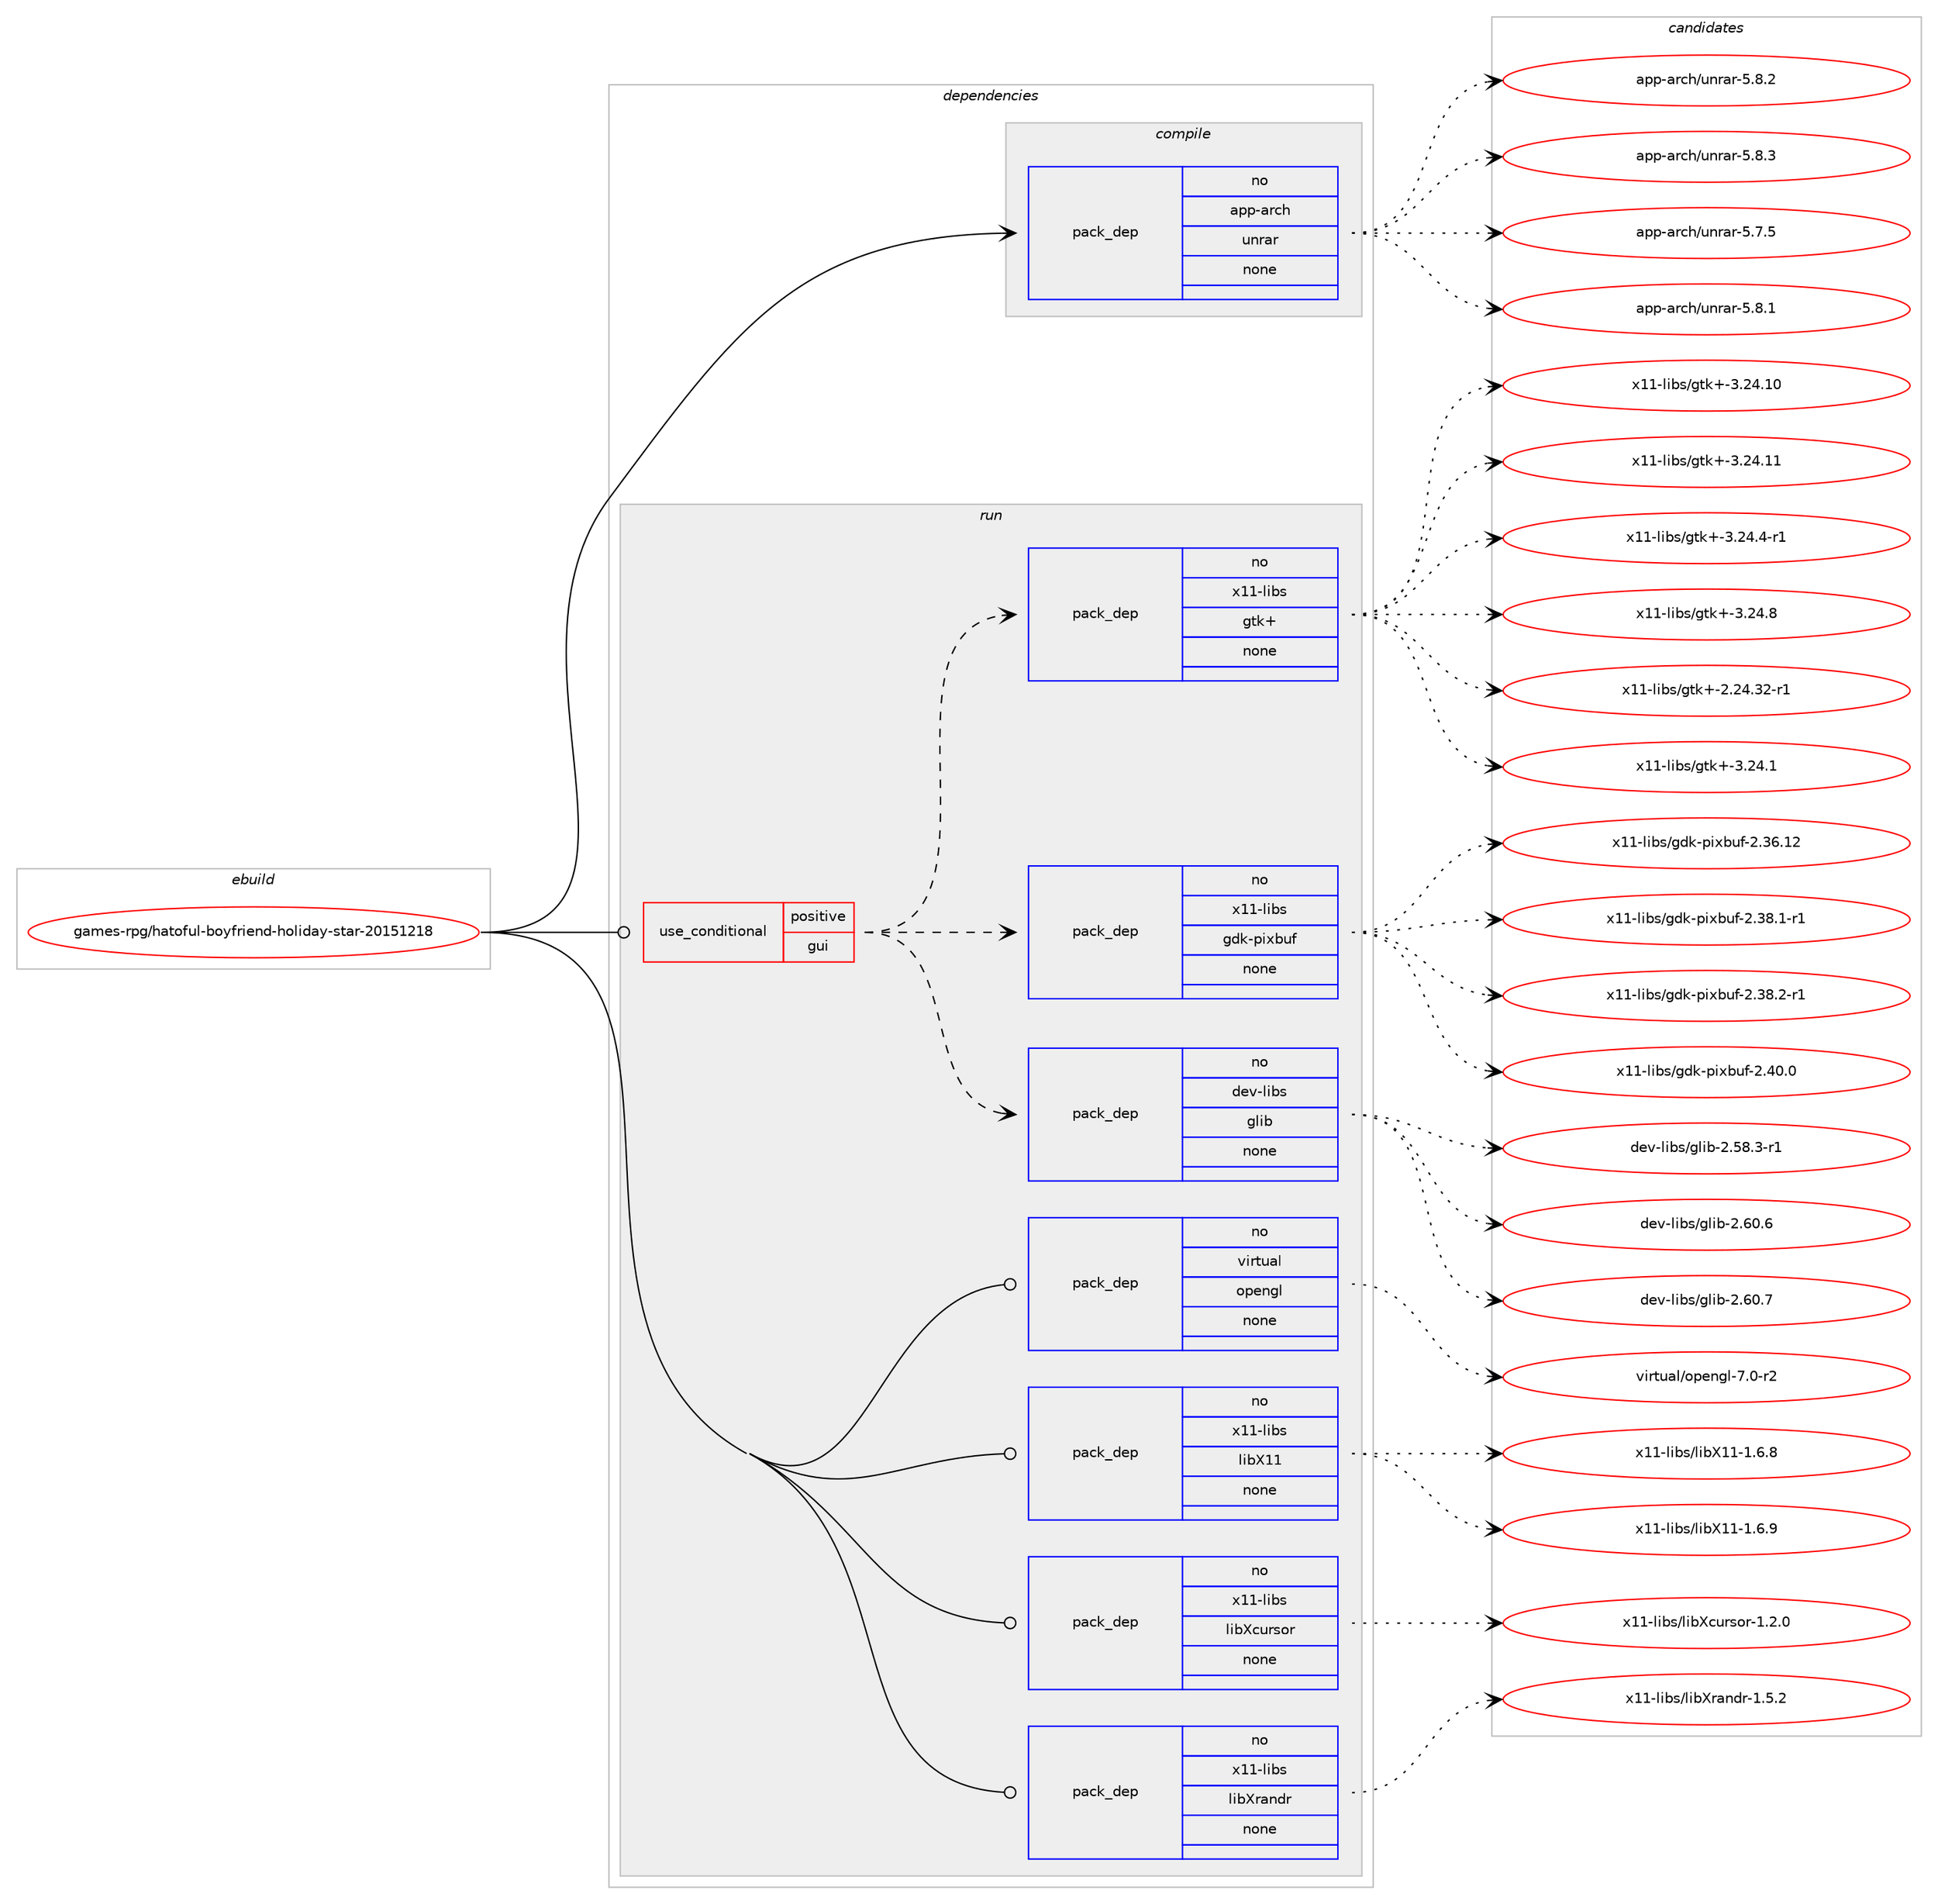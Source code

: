 digraph prolog {

# *************
# Graph options
# *************

newrank=true;
concentrate=true;
compound=true;
graph [rankdir=LR,fontname=Helvetica,fontsize=10,ranksep=1.5];#, ranksep=2.5, nodesep=0.2];
edge  [arrowhead=vee];
node  [fontname=Helvetica,fontsize=10];

# **********
# The ebuild
# **********

subgraph cluster_leftcol {
color=gray;
rank=same;
label=<<i>ebuild</i>>;
id [label="games-rpg/hatoful-boyfriend-holiday-star-20151218", color=red, width=4, href="../games-rpg/hatoful-boyfriend-holiday-star-20151218.svg"];
}

# ****************
# The dependencies
# ****************

subgraph cluster_midcol {
color=gray;
label=<<i>dependencies</i>>;
subgraph cluster_compile {
fillcolor="#eeeeee";
style=filled;
label=<<i>compile</i>>;
subgraph pack544947 {
dependency742558 [label=<<TABLE BORDER="0" CELLBORDER="1" CELLSPACING="0" CELLPADDING="4" WIDTH="220"><TR><TD ROWSPAN="6" CELLPADDING="30">pack_dep</TD></TR><TR><TD WIDTH="110">no</TD></TR><TR><TD>app-arch</TD></TR><TR><TD>unrar</TD></TR><TR><TD>none</TD></TR><TR><TD></TD></TR></TABLE>>, shape=none, color=blue];
}
id:e -> dependency742558:w [weight=20,style="solid",arrowhead="vee"];
}
subgraph cluster_compileandrun {
fillcolor="#eeeeee";
style=filled;
label=<<i>compile and run</i>>;
}
subgraph cluster_run {
fillcolor="#eeeeee";
style=filled;
label=<<i>run</i>>;
subgraph cond185100 {
dependency742559 [label=<<TABLE BORDER="0" CELLBORDER="1" CELLSPACING="0" CELLPADDING="4"><TR><TD ROWSPAN="3" CELLPADDING="10">use_conditional</TD></TR><TR><TD>positive</TD></TR><TR><TD>gui</TD></TR></TABLE>>, shape=none, color=red];
subgraph pack544948 {
dependency742560 [label=<<TABLE BORDER="0" CELLBORDER="1" CELLSPACING="0" CELLPADDING="4" WIDTH="220"><TR><TD ROWSPAN="6" CELLPADDING="30">pack_dep</TD></TR><TR><TD WIDTH="110">no</TD></TR><TR><TD>dev-libs</TD></TR><TR><TD>glib</TD></TR><TR><TD>none</TD></TR><TR><TD></TD></TR></TABLE>>, shape=none, color=blue];
}
dependency742559:e -> dependency742560:w [weight=20,style="dashed",arrowhead="vee"];
subgraph pack544949 {
dependency742561 [label=<<TABLE BORDER="0" CELLBORDER="1" CELLSPACING="0" CELLPADDING="4" WIDTH="220"><TR><TD ROWSPAN="6" CELLPADDING="30">pack_dep</TD></TR><TR><TD WIDTH="110">no</TD></TR><TR><TD>x11-libs</TD></TR><TR><TD>gdk-pixbuf</TD></TR><TR><TD>none</TD></TR><TR><TD></TD></TR></TABLE>>, shape=none, color=blue];
}
dependency742559:e -> dependency742561:w [weight=20,style="dashed",arrowhead="vee"];
subgraph pack544950 {
dependency742562 [label=<<TABLE BORDER="0" CELLBORDER="1" CELLSPACING="0" CELLPADDING="4" WIDTH="220"><TR><TD ROWSPAN="6" CELLPADDING="30">pack_dep</TD></TR><TR><TD WIDTH="110">no</TD></TR><TR><TD>x11-libs</TD></TR><TR><TD>gtk+</TD></TR><TR><TD>none</TD></TR><TR><TD></TD></TR></TABLE>>, shape=none, color=blue];
}
dependency742559:e -> dependency742562:w [weight=20,style="dashed",arrowhead="vee"];
}
id:e -> dependency742559:w [weight=20,style="solid",arrowhead="odot"];
subgraph pack544951 {
dependency742563 [label=<<TABLE BORDER="0" CELLBORDER="1" CELLSPACING="0" CELLPADDING="4" WIDTH="220"><TR><TD ROWSPAN="6" CELLPADDING="30">pack_dep</TD></TR><TR><TD WIDTH="110">no</TD></TR><TR><TD>virtual</TD></TR><TR><TD>opengl</TD></TR><TR><TD>none</TD></TR><TR><TD></TD></TR></TABLE>>, shape=none, color=blue];
}
id:e -> dependency742563:w [weight=20,style="solid",arrowhead="odot"];
subgraph pack544952 {
dependency742564 [label=<<TABLE BORDER="0" CELLBORDER="1" CELLSPACING="0" CELLPADDING="4" WIDTH="220"><TR><TD ROWSPAN="6" CELLPADDING="30">pack_dep</TD></TR><TR><TD WIDTH="110">no</TD></TR><TR><TD>x11-libs</TD></TR><TR><TD>libX11</TD></TR><TR><TD>none</TD></TR><TR><TD></TD></TR></TABLE>>, shape=none, color=blue];
}
id:e -> dependency742564:w [weight=20,style="solid",arrowhead="odot"];
subgraph pack544953 {
dependency742565 [label=<<TABLE BORDER="0" CELLBORDER="1" CELLSPACING="0" CELLPADDING="4" WIDTH="220"><TR><TD ROWSPAN="6" CELLPADDING="30">pack_dep</TD></TR><TR><TD WIDTH="110">no</TD></TR><TR><TD>x11-libs</TD></TR><TR><TD>libXcursor</TD></TR><TR><TD>none</TD></TR><TR><TD></TD></TR></TABLE>>, shape=none, color=blue];
}
id:e -> dependency742565:w [weight=20,style="solid",arrowhead="odot"];
subgraph pack544954 {
dependency742566 [label=<<TABLE BORDER="0" CELLBORDER="1" CELLSPACING="0" CELLPADDING="4" WIDTH="220"><TR><TD ROWSPAN="6" CELLPADDING="30">pack_dep</TD></TR><TR><TD WIDTH="110">no</TD></TR><TR><TD>x11-libs</TD></TR><TR><TD>libXrandr</TD></TR><TR><TD>none</TD></TR><TR><TD></TD></TR></TABLE>>, shape=none, color=blue];
}
id:e -> dependency742566:w [weight=20,style="solid",arrowhead="odot"];
}
}

# **************
# The candidates
# **************

subgraph cluster_choices {
rank=same;
color=gray;
label=<<i>candidates</i>>;

subgraph choice544947 {
color=black;
nodesep=1;
choice971121124597114991044711711011497114455346554653 [label="app-arch/unrar-5.7.5", color=red, width=4,href="../app-arch/unrar-5.7.5.svg"];
choice971121124597114991044711711011497114455346564649 [label="app-arch/unrar-5.8.1", color=red, width=4,href="../app-arch/unrar-5.8.1.svg"];
choice971121124597114991044711711011497114455346564650 [label="app-arch/unrar-5.8.2", color=red, width=4,href="../app-arch/unrar-5.8.2.svg"];
choice971121124597114991044711711011497114455346564651 [label="app-arch/unrar-5.8.3", color=red, width=4,href="../app-arch/unrar-5.8.3.svg"];
dependency742558:e -> choice971121124597114991044711711011497114455346554653:w [style=dotted,weight="100"];
dependency742558:e -> choice971121124597114991044711711011497114455346564649:w [style=dotted,weight="100"];
dependency742558:e -> choice971121124597114991044711711011497114455346564650:w [style=dotted,weight="100"];
dependency742558:e -> choice971121124597114991044711711011497114455346564651:w [style=dotted,weight="100"];
}
subgraph choice544948 {
color=black;
nodesep=1;
choice10010111845108105981154710310810598455046535646514511449 [label="dev-libs/glib-2.58.3-r1", color=red, width=4,href="../dev-libs/glib-2.58.3-r1.svg"];
choice1001011184510810598115471031081059845504654484654 [label="dev-libs/glib-2.60.6", color=red, width=4,href="../dev-libs/glib-2.60.6.svg"];
choice1001011184510810598115471031081059845504654484655 [label="dev-libs/glib-2.60.7", color=red, width=4,href="../dev-libs/glib-2.60.7.svg"];
dependency742560:e -> choice10010111845108105981154710310810598455046535646514511449:w [style=dotted,weight="100"];
dependency742560:e -> choice1001011184510810598115471031081059845504654484654:w [style=dotted,weight="100"];
dependency742560:e -> choice1001011184510810598115471031081059845504654484655:w [style=dotted,weight="100"];
}
subgraph choice544949 {
color=black;
nodesep=1;
choice120494945108105981154710310010745112105120981171024550465154464950 [label="x11-libs/gdk-pixbuf-2.36.12", color=red, width=4,href="../x11-libs/gdk-pixbuf-2.36.12.svg"];
choice12049494510810598115471031001074511210512098117102455046515646494511449 [label="x11-libs/gdk-pixbuf-2.38.1-r1", color=red, width=4,href="../x11-libs/gdk-pixbuf-2.38.1-r1.svg"];
choice12049494510810598115471031001074511210512098117102455046515646504511449 [label="x11-libs/gdk-pixbuf-2.38.2-r1", color=red, width=4,href="../x11-libs/gdk-pixbuf-2.38.2-r1.svg"];
choice1204949451081059811547103100107451121051209811710245504652484648 [label="x11-libs/gdk-pixbuf-2.40.0", color=red, width=4,href="../x11-libs/gdk-pixbuf-2.40.0.svg"];
dependency742561:e -> choice120494945108105981154710310010745112105120981171024550465154464950:w [style=dotted,weight="100"];
dependency742561:e -> choice12049494510810598115471031001074511210512098117102455046515646494511449:w [style=dotted,weight="100"];
dependency742561:e -> choice12049494510810598115471031001074511210512098117102455046515646504511449:w [style=dotted,weight="100"];
dependency742561:e -> choice1204949451081059811547103100107451121051209811710245504652484648:w [style=dotted,weight="100"];
}
subgraph choice544950 {
color=black;
nodesep=1;
choice12049494510810598115471031161074345504650524651504511449 [label="x11-libs/gtk+-2.24.32-r1", color=red, width=4,href="../x11-libs/gtk+-2.24.32-r1.svg"];
choice12049494510810598115471031161074345514650524649 [label="x11-libs/gtk+-3.24.1", color=red, width=4,href="../x11-libs/gtk+-3.24.1.svg"];
choice1204949451081059811547103116107434551465052464948 [label="x11-libs/gtk+-3.24.10", color=red, width=4,href="../x11-libs/gtk+-3.24.10.svg"];
choice1204949451081059811547103116107434551465052464949 [label="x11-libs/gtk+-3.24.11", color=red, width=4,href="../x11-libs/gtk+-3.24.11.svg"];
choice120494945108105981154710311610743455146505246524511449 [label="x11-libs/gtk+-3.24.4-r1", color=red, width=4,href="../x11-libs/gtk+-3.24.4-r1.svg"];
choice12049494510810598115471031161074345514650524656 [label="x11-libs/gtk+-3.24.8", color=red, width=4,href="../x11-libs/gtk+-3.24.8.svg"];
dependency742562:e -> choice12049494510810598115471031161074345504650524651504511449:w [style=dotted,weight="100"];
dependency742562:e -> choice12049494510810598115471031161074345514650524649:w [style=dotted,weight="100"];
dependency742562:e -> choice1204949451081059811547103116107434551465052464948:w [style=dotted,weight="100"];
dependency742562:e -> choice1204949451081059811547103116107434551465052464949:w [style=dotted,weight="100"];
dependency742562:e -> choice120494945108105981154710311610743455146505246524511449:w [style=dotted,weight="100"];
dependency742562:e -> choice12049494510810598115471031161074345514650524656:w [style=dotted,weight="100"];
}
subgraph choice544951 {
color=black;
nodesep=1;
choice1181051141161179710847111112101110103108455546484511450 [label="virtual/opengl-7.0-r2", color=red, width=4,href="../virtual/opengl-7.0-r2.svg"];
dependency742563:e -> choice1181051141161179710847111112101110103108455546484511450:w [style=dotted,weight="100"];
}
subgraph choice544952 {
color=black;
nodesep=1;
choice120494945108105981154710810598884949454946544656 [label="x11-libs/libX11-1.6.8", color=red, width=4,href="../x11-libs/libX11-1.6.8.svg"];
choice120494945108105981154710810598884949454946544657 [label="x11-libs/libX11-1.6.9", color=red, width=4,href="../x11-libs/libX11-1.6.9.svg"];
dependency742564:e -> choice120494945108105981154710810598884949454946544656:w [style=dotted,weight="100"];
dependency742564:e -> choice120494945108105981154710810598884949454946544657:w [style=dotted,weight="100"];
}
subgraph choice544953 {
color=black;
nodesep=1;
choice1204949451081059811547108105988899117114115111114454946504648 [label="x11-libs/libXcursor-1.2.0", color=red, width=4,href="../x11-libs/libXcursor-1.2.0.svg"];
dependency742565:e -> choice1204949451081059811547108105988899117114115111114454946504648:w [style=dotted,weight="100"];
}
subgraph choice544954 {
color=black;
nodesep=1;
choice1204949451081059811547108105988811497110100114454946534650 [label="x11-libs/libXrandr-1.5.2", color=red, width=4,href="../x11-libs/libXrandr-1.5.2.svg"];
dependency742566:e -> choice1204949451081059811547108105988811497110100114454946534650:w [style=dotted,weight="100"];
}
}

}
